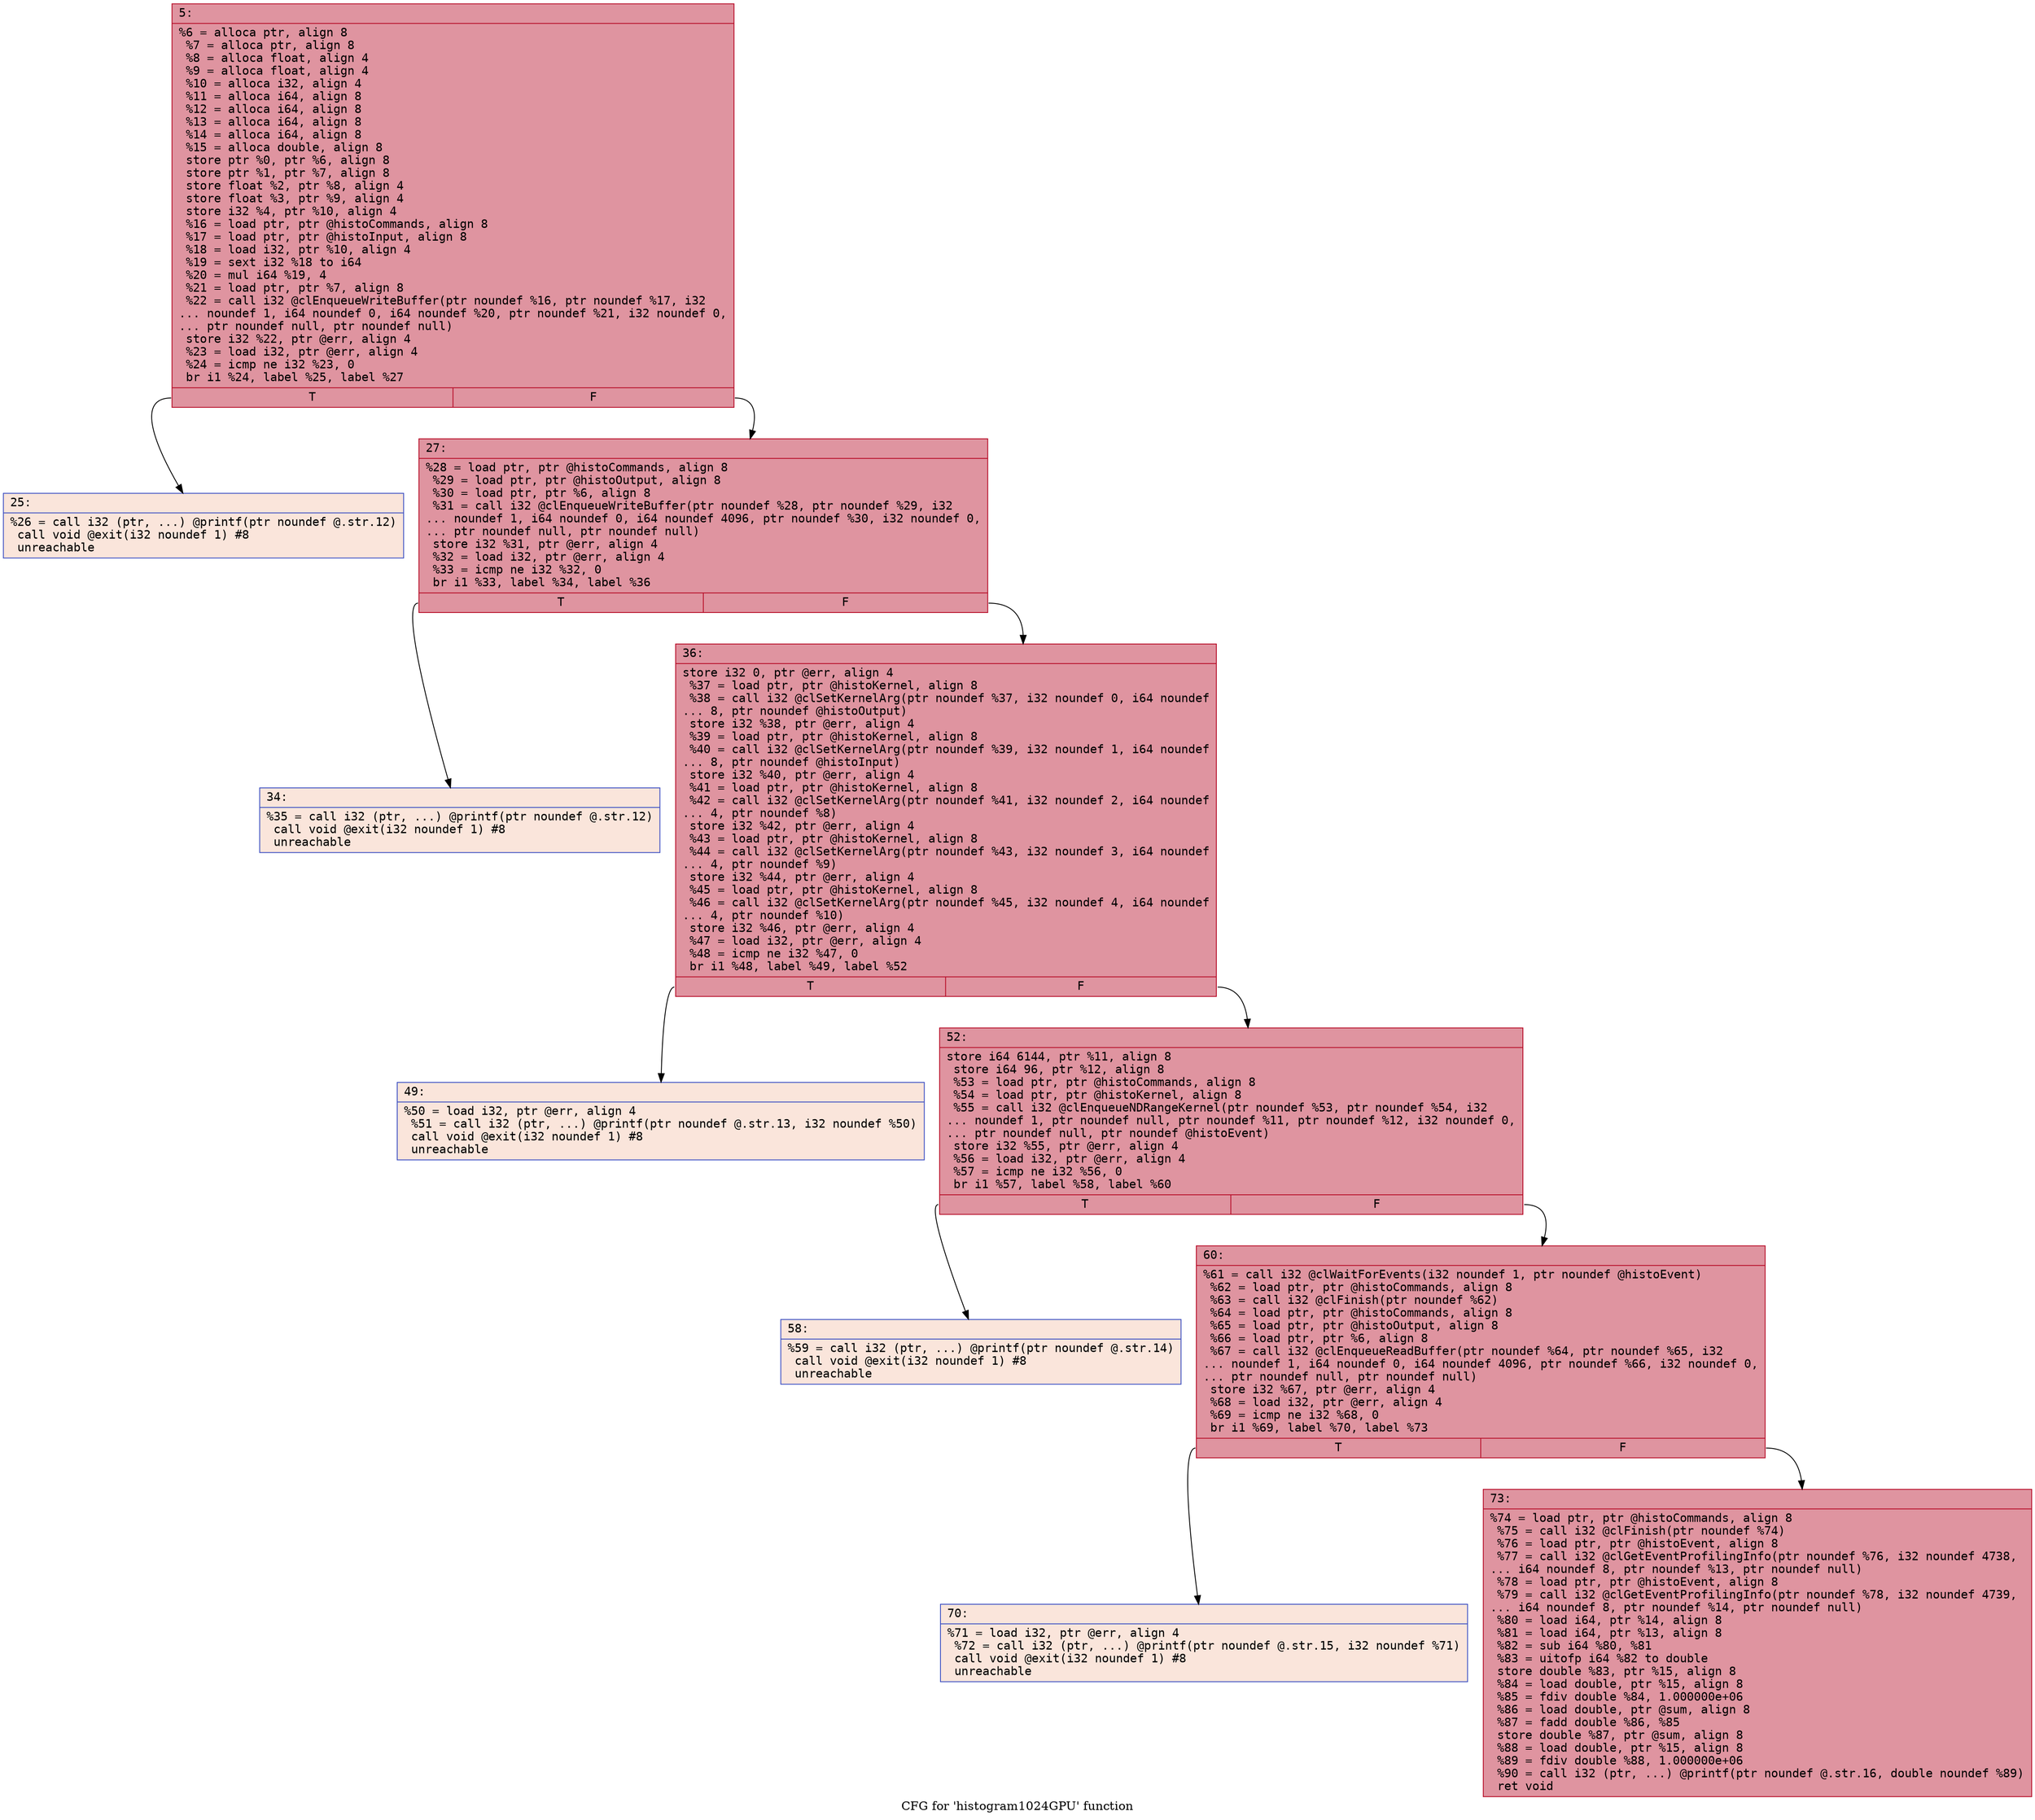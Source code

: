 digraph "CFG for 'histogram1024GPU' function" {
	label="CFG for 'histogram1024GPU' function";

	Node0x60000200ef80 [shape=record,color="#b70d28ff", style=filled, fillcolor="#b70d2870" fontname="Courier",label="{5:\l|  %6 = alloca ptr, align 8\l  %7 = alloca ptr, align 8\l  %8 = alloca float, align 4\l  %9 = alloca float, align 4\l  %10 = alloca i32, align 4\l  %11 = alloca i64, align 8\l  %12 = alloca i64, align 8\l  %13 = alloca i64, align 8\l  %14 = alloca i64, align 8\l  %15 = alloca double, align 8\l  store ptr %0, ptr %6, align 8\l  store ptr %1, ptr %7, align 8\l  store float %2, ptr %8, align 4\l  store float %3, ptr %9, align 4\l  store i32 %4, ptr %10, align 4\l  %16 = load ptr, ptr @histoCommands, align 8\l  %17 = load ptr, ptr @histoInput, align 8\l  %18 = load i32, ptr %10, align 4\l  %19 = sext i32 %18 to i64\l  %20 = mul i64 %19, 4\l  %21 = load ptr, ptr %7, align 8\l  %22 = call i32 @clEnqueueWriteBuffer(ptr noundef %16, ptr noundef %17, i32\l... noundef 1, i64 noundef 0, i64 noundef %20, ptr noundef %21, i32 noundef 0,\l... ptr noundef null, ptr noundef null)\l  store i32 %22, ptr @err, align 4\l  %23 = load i32, ptr @err, align 4\l  %24 = icmp ne i32 %23, 0\l  br i1 %24, label %25, label %27\l|{<s0>T|<s1>F}}"];
	Node0x60000200ef80:s0 -> Node0x60000200efd0[tooltip="5 -> 25\nProbability 0.00%" ];
	Node0x60000200ef80:s1 -> Node0x60000200f020[tooltip="5 -> 27\nProbability 100.00%" ];
	Node0x60000200efd0 [shape=record,color="#3d50c3ff", style=filled, fillcolor="#f4c5ad70" fontname="Courier",label="{25:\l|  %26 = call i32 (ptr, ...) @printf(ptr noundef @.str.12)\l  call void @exit(i32 noundef 1) #8\l  unreachable\l}"];
	Node0x60000200f020 [shape=record,color="#b70d28ff", style=filled, fillcolor="#b70d2870" fontname="Courier",label="{27:\l|  %28 = load ptr, ptr @histoCommands, align 8\l  %29 = load ptr, ptr @histoOutput, align 8\l  %30 = load ptr, ptr %6, align 8\l  %31 = call i32 @clEnqueueWriteBuffer(ptr noundef %28, ptr noundef %29, i32\l... noundef 1, i64 noundef 0, i64 noundef 4096, ptr noundef %30, i32 noundef 0,\l... ptr noundef null, ptr noundef null)\l  store i32 %31, ptr @err, align 4\l  %32 = load i32, ptr @err, align 4\l  %33 = icmp ne i32 %32, 0\l  br i1 %33, label %34, label %36\l|{<s0>T|<s1>F}}"];
	Node0x60000200f020:s0 -> Node0x60000200f070[tooltip="27 -> 34\nProbability 0.00%" ];
	Node0x60000200f020:s1 -> Node0x60000200f0c0[tooltip="27 -> 36\nProbability 100.00%" ];
	Node0x60000200f070 [shape=record,color="#3d50c3ff", style=filled, fillcolor="#f4c5ad70" fontname="Courier",label="{34:\l|  %35 = call i32 (ptr, ...) @printf(ptr noundef @.str.12)\l  call void @exit(i32 noundef 1) #8\l  unreachable\l}"];
	Node0x60000200f0c0 [shape=record,color="#b70d28ff", style=filled, fillcolor="#b70d2870" fontname="Courier",label="{36:\l|  store i32 0, ptr @err, align 4\l  %37 = load ptr, ptr @histoKernel, align 8\l  %38 = call i32 @clSetKernelArg(ptr noundef %37, i32 noundef 0, i64 noundef\l... 8, ptr noundef @histoOutput)\l  store i32 %38, ptr @err, align 4\l  %39 = load ptr, ptr @histoKernel, align 8\l  %40 = call i32 @clSetKernelArg(ptr noundef %39, i32 noundef 1, i64 noundef\l... 8, ptr noundef @histoInput)\l  store i32 %40, ptr @err, align 4\l  %41 = load ptr, ptr @histoKernel, align 8\l  %42 = call i32 @clSetKernelArg(ptr noundef %41, i32 noundef 2, i64 noundef\l... 4, ptr noundef %8)\l  store i32 %42, ptr @err, align 4\l  %43 = load ptr, ptr @histoKernel, align 8\l  %44 = call i32 @clSetKernelArg(ptr noundef %43, i32 noundef 3, i64 noundef\l... 4, ptr noundef %9)\l  store i32 %44, ptr @err, align 4\l  %45 = load ptr, ptr @histoKernel, align 8\l  %46 = call i32 @clSetKernelArg(ptr noundef %45, i32 noundef 4, i64 noundef\l... 4, ptr noundef %10)\l  store i32 %46, ptr @err, align 4\l  %47 = load i32, ptr @err, align 4\l  %48 = icmp ne i32 %47, 0\l  br i1 %48, label %49, label %52\l|{<s0>T|<s1>F}}"];
	Node0x60000200f0c0:s0 -> Node0x60000200f110[tooltip="36 -> 49\nProbability 0.00%" ];
	Node0x60000200f0c0:s1 -> Node0x60000200f160[tooltip="36 -> 52\nProbability 100.00%" ];
	Node0x60000200f110 [shape=record,color="#3d50c3ff", style=filled, fillcolor="#f4c5ad70" fontname="Courier",label="{49:\l|  %50 = load i32, ptr @err, align 4\l  %51 = call i32 (ptr, ...) @printf(ptr noundef @.str.13, i32 noundef %50)\l  call void @exit(i32 noundef 1) #8\l  unreachable\l}"];
	Node0x60000200f160 [shape=record,color="#b70d28ff", style=filled, fillcolor="#b70d2870" fontname="Courier",label="{52:\l|  store i64 6144, ptr %11, align 8\l  store i64 96, ptr %12, align 8\l  %53 = load ptr, ptr @histoCommands, align 8\l  %54 = load ptr, ptr @histoKernel, align 8\l  %55 = call i32 @clEnqueueNDRangeKernel(ptr noundef %53, ptr noundef %54, i32\l... noundef 1, ptr noundef null, ptr noundef %11, ptr noundef %12, i32 noundef 0,\l... ptr noundef null, ptr noundef @histoEvent)\l  store i32 %55, ptr @err, align 4\l  %56 = load i32, ptr @err, align 4\l  %57 = icmp ne i32 %56, 0\l  br i1 %57, label %58, label %60\l|{<s0>T|<s1>F}}"];
	Node0x60000200f160:s0 -> Node0x60000200f1b0[tooltip="52 -> 58\nProbability 0.00%" ];
	Node0x60000200f160:s1 -> Node0x60000200f200[tooltip="52 -> 60\nProbability 100.00%" ];
	Node0x60000200f1b0 [shape=record,color="#3d50c3ff", style=filled, fillcolor="#f4c5ad70" fontname="Courier",label="{58:\l|  %59 = call i32 (ptr, ...) @printf(ptr noundef @.str.14)\l  call void @exit(i32 noundef 1) #8\l  unreachable\l}"];
	Node0x60000200f200 [shape=record,color="#b70d28ff", style=filled, fillcolor="#b70d2870" fontname="Courier",label="{60:\l|  %61 = call i32 @clWaitForEvents(i32 noundef 1, ptr noundef @histoEvent)\l  %62 = load ptr, ptr @histoCommands, align 8\l  %63 = call i32 @clFinish(ptr noundef %62)\l  %64 = load ptr, ptr @histoCommands, align 8\l  %65 = load ptr, ptr @histoOutput, align 8\l  %66 = load ptr, ptr %6, align 8\l  %67 = call i32 @clEnqueueReadBuffer(ptr noundef %64, ptr noundef %65, i32\l... noundef 1, i64 noundef 0, i64 noundef 4096, ptr noundef %66, i32 noundef 0,\l... ptr noundef null, ptr noundef null)\l  store i32 %67, ptr @err, align 4\l  %68 = load i32, ptr @err, align 4\l  %69 = icmp ne i32 %68, 0\l  br i1 %69, label %70, label %73\l|{<s0>T|<s1>F}}"];
	Node0x60000200f200:s0 -> Node0x60000200f250[tooltip="60 -> 70\nProbability 0.00%" ];
	Node0x60000200f200:s1 -> Node0x60000200f2a0[tooltip="60 -> 73\nProbability 100.00%" ];
	Node0x60000200f250 [shape=record,color="#3d50c3ff", style=filled, fillcolor="#f4c5ad70" fontname="Courier",label="{70:\l|  %71 = load i32, ptr @err, align 4\l  %72 = call i32 (ptr, ...) @printf(ptr noundef @.str.15, i32 noundef %71)\l  call void @exit(i32 noundef 1) #8\l  unreachable\l}"];
	Node0x60000200f2a0 [shape=record,color="#b70d28ff", style=filled, fillcolor="#b70d2870" fontname="Courier",label="{73:\l|  %74 = load ptr, ptr @histoCommands, align 8\l  %75 = call i32 @clFinish(ptr noundef %74)\l  %76 = load ptr, ptr @histoEvent, align 8\l  %77 = call i32 @clGetEventProfilingInfo(ptr noundef %76, i32 noundef 4738,\l... i64 noundef 8, ptr noundef %13, ptr noundef null)\l  %78 = load ptr, ptr @histoEvent, align 8\l  %79 = call i32 @clGetEventProfilingInfo(ptr noundef %78, i32 noundef 4739,\l... i64 noundef 8, ptr noundef %14, ptr noundef null)\l  %80 = load i64, ptr %14, align 8\l  %81 = load i64, ptr %13, align 8\l  %82 = sub i64 %80, %81\l  %83 = uitofp i64 %82 to double\l  store double %83, ptr %15, align 8\l  %84 = load double, ptr %15, align 8\l  %85 = fdiv double %84, 1.000000e+06\l  %86 = load double, ptr @sum, align 8\l  %87 = fadd double %86, %85\l  store double %87, ptr @sum, align 8\l  %88 = load double, ptr %15, align 8\l  %89 = fdiv double %88, 1.000000e+06\l  %90 = call i32 (ptr, ...) @printf(ptr noundef @.str.16, double noundef %89)\l  ret void\l}"];
}
